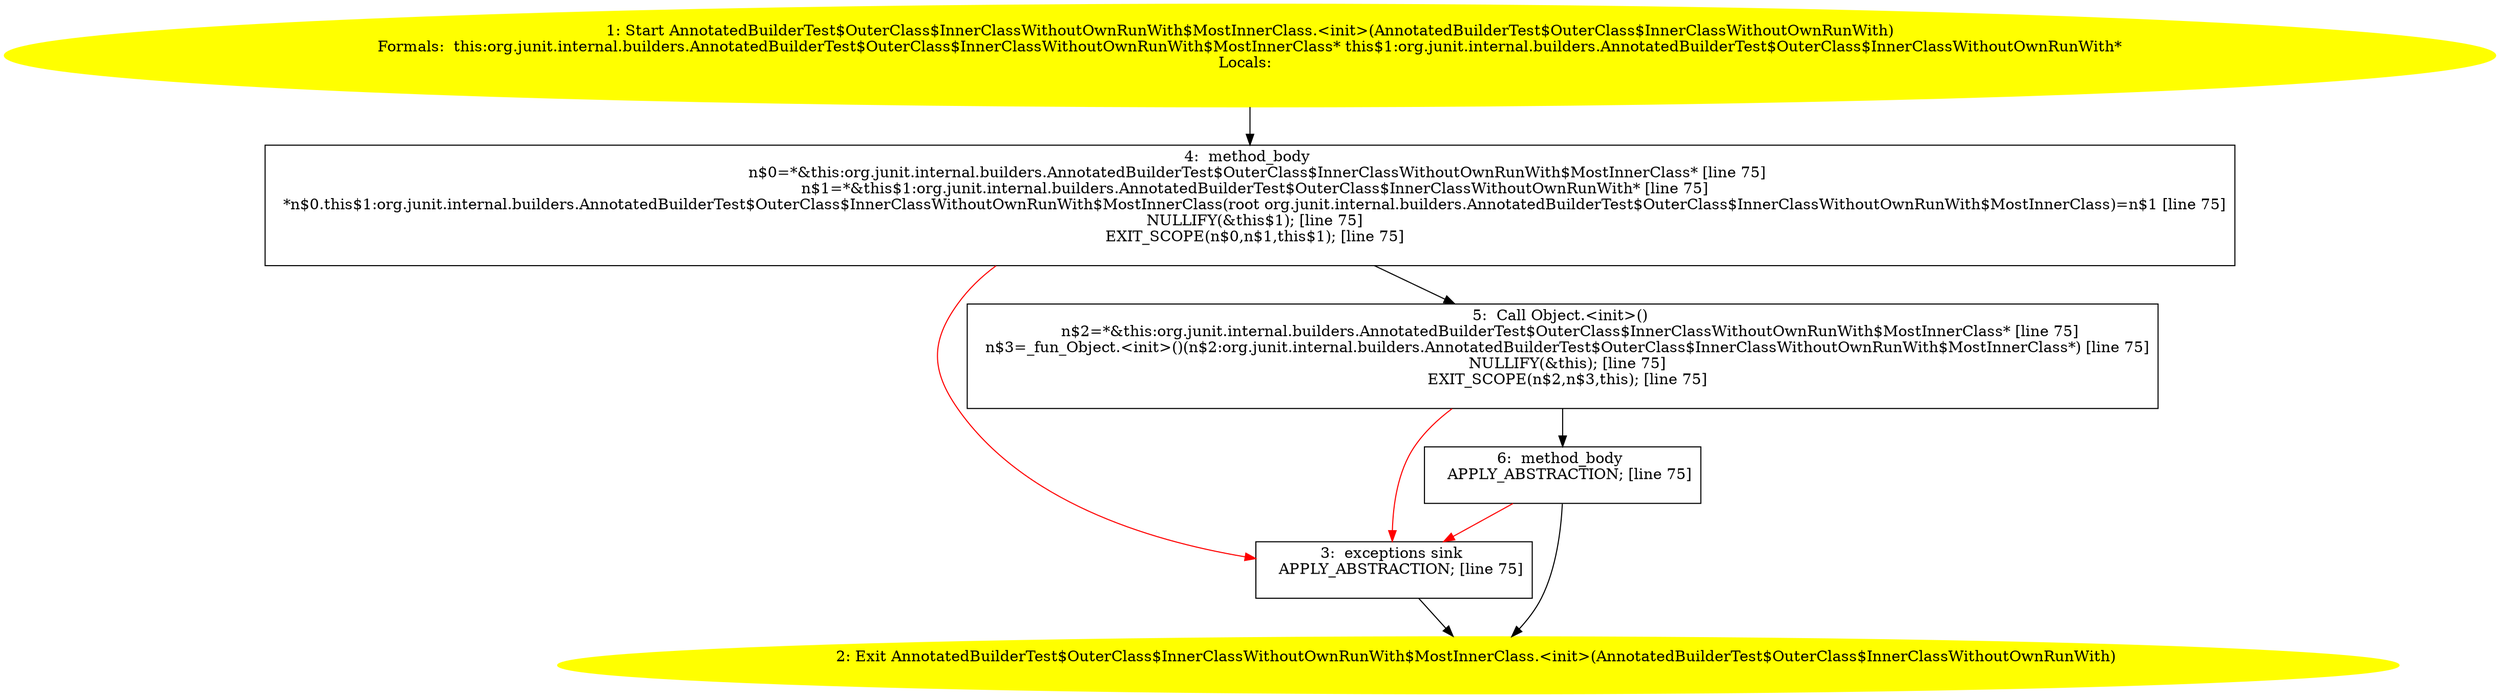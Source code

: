 /* @generated */
digraph cfg {
"org.junit.internal.builders.AnnotatedBuilderTest$OuterClass$InnerClassWithoutOwnRunWith$MostInnerCla.97191ae7ba5b5c1798fdde0984fc1eb5_1" [label="1: Start AnnotatedBuilderTest$OuterClass$InnerClassWithoutOwnRunWith$MostInnerClass.<init>(AnnotatedBuilderTest$OuterClass$InnerClassWithoutOwnRunWith)\nFormals:  this:org.junit.internal.builders.AnnotatedBuilderTest$OuterClass$InnerClassWithoutOwnRunWith$MostInnerClass* this$1:org.junit.internal.builders.AnnotatedBuilderTest$OuterClass$InnerClassWithoutOwnRunWith*\nLocals:  \n  " color=yellow style=filled]
	

	 "org.junit.internal.builders.AnnotatedBuilderTest$OuterClass$InnerClassWithoutOwnRunWith$MostInnerCla.97191ae7ba5b5c1798fdde0984fc1eb5_1" -> "org.junit.internal.builders.AnnotatedBuilderTest$OuterClass$InnerClassWithoutOwnRunWith$MostInnerCla.97191ae7ba5b5c1798fdde0984fc1eb5_4" ;
"org.junit.internal.builders.AnnotatedBuilderTest$OuterClass$InnerClassWithoutOwnRunWith$MostInnerCla.97191ae7ba5b5c1798fdde0984fc1eb5_2" [label="2: Exit AnnotatedBuilderTest$OuterClass$InnerClassWithoutOwnRunWith$MostInnerClass.<init>(AnnotatedBuilderTest$OuterClass$InnerClassWithoutOwnRunWith) \n  " color=yellow style=filled]
	

"org.junit.internal.builders.AnnotatedBuilderTest$OuterClass$InnerClassWithoutOwnRunWith$MostInnerCla.97191ae7ba5b5c1798fdde0984fc1eb5_3" [label="3:  exceptions sink \n   APPLY_ABSTRACTION; [line 75]\n " shape="box"]
	

	 "org.junit.internal.builders.AnnotatedBuilderTest$OuterClass$InnerClassWithoutOwnRunWith$MostInnerCla.97191ae7ba5b5c1798fdde0984fc1eb5_3" -> "org.junit.internal.builders.AnnotatedBuilderTest$OuterClass$InnerClassWithoutOwnRunWith$MostInnerCla.97191ae7ba5b5c1798fdde0984fc1eb5_2" ;
"org.junit.internal.builders.AnnotatedBuilderTest$OuterClass$InnerClassWithoutOwnRunWith$MostInnerCla.97191ae7ba5b5c1798fdde0984fc1eb5_4" [label="4:  method_body \n   n$0=*&this:org.junit.internal.builders.AnnotatedBuilderTest$OuterClass$InnerClassWithoutOwnRunWith$MostInnerClass* [line 75]\n  n$1=*&this$1:org.junit.internal.builders.AnnotatedBuilderTest$OuterClass$InnerClassWithoutOwnRunWith* [line 75]\n  *n$0.this$1:org.junit.internal.builders.AnnotatedBuilderTest$OuterClass$InnerClassWithoutOwnRunWith$MostInnerClass(root org.junit.internal.builders.AnnotatedBuilderTest$OuterClass$InnerClassWithoutOwnRunWith$MostInnerClass)=n$1 [line 75]\n  NULLIFY(&this$1); [line 75]\n  EXIT_SCOPE(n$0,n$1,this$1); [line 75]\n " shape="box"]
	

	 "org.junit.internal.builders.AnnotatedBuilderTest$OuterClass$InnerClassWithoutOwnRunWith$MostInnerCla.97191ae7ba5b5c1798fdde0984fc1eb5_4" -> "org.junit.internal.builders.AnnotatedBuilderTest$OuterClass$InnerClassWithoutOwnRunWith$MostInnerCla.97191ae7ba5b5c1798fdde0984fc1eb5_5" ;
	 "org.junit.internal.builders.AnnotatedBuilderTest$OuterClass$InnerClassWithoutOwnRunWith$MostInnerCla.97191ae7ba5b5c1798fdde0984fc1eb5_4" -> "org.junit.internal.builders.AnnotatedBuilderTest$OuterClass$InnerClassWithoutOwnRunWith$MostInnerCla.97191ae7ba5b5c1798fdde0984fc1eb5_3" [color="red" ];
"org.junit.internal.builders.AnnotatedBuilderTest$OuterClass$InnerClassWithoutOwnRunWith$MostInnerCla.97191ae7ba5b5c1798fdde0984fc1eb5_5" [label="5:  Call Object.<init>() \n   n$2=*&this:org.junit.internal.builders.AnnotatedBuilderTest$OuterClass$InnerClassWithoutOwnRunWith$MostInnerClass* [line 75]\n  n$3=_fun_Object.<init>()(n$2:org.junit.internal.builders.AnnotatedBuilderTest$OuterClass$InnerClassWithoutOwnRunWith$MostInnerClass*) [line 75]\n  NULLIFY(&this); [line 75]\n  EXIT_SCOPE(n$2,n$3,this); [line 75]\n " shape="box"]
	

	 "org.junit.internal.builders.AnnotatedBuilderTest$OuterClass$InnerClassWithoutOwnRunWith$MostInnerCla.97191ae7ba5b5c1798fdde0984fc1eb5_5" -> "org.junit.internal.builders.AnnotatedBuilderTest$OuterClass$InnerClassWithoutOwnRunWith$MostInnerCla.97191ae7ba5b5c1798fdde0984fc1eb5_6" ;
	 "org.junit.internal.builders.AnnotatedBuilderTest$OuterClass$InnerClassWithoutOwnRunWith$MostInnerCla.97191ae7ba5b5c1798fdde0984fc1eb5_5" -> "org.junit.internal.builders.AnnotatedBuilderTest$OuterClass$InnerClassWithoutOwnRunWith$MostInnerCla.97191ae7ba5b5c1798fdde0984fc1eb5_3" [color="red" ];
"org.junit.internal.builders.AnnotatedBuilderTest$OuterClass$InnerClassWithoutOwnRunWith$MostInnerCla.97191ae7ba5b5c1798fdde0984fc1eb5_6" [label="6:  method_body \n   APPLY_ABSTRACTION; [line 75]\n " shape="box"]
	

	 "org.junit.internal.builders.AnnotatedBuilderTest$OuterClass$InnerClassWithoutOwnRunWith$MostInnerCla.97191ae7ba5b5c1798fdde0984fc1eb5_6" -> "org.junit.internal.builders.AnnotatedBuilderTest$OuterClass$InnerClassWithoutOwnRunWith$MostInnerCla.97191ae7ba5b5c1798fdde0984fc1eb5_2" ;
	 "org.junit.internal.builders.AnnotatedBuilderTest$OuterClass$InnerClassWithoutOwnRunWith$MostInnerCla.97191ae7ba5b5c1798fdde0984fc1eb5_6" -> "org.junit.internal.builders.AnnotatedBuilderTest$OuterClass$InnerClassWithoutOwnRunWith$MostInnerCla.97191ae7ba5b5c1798fdde0984fc1eb5_3" [color="red" ];
}
